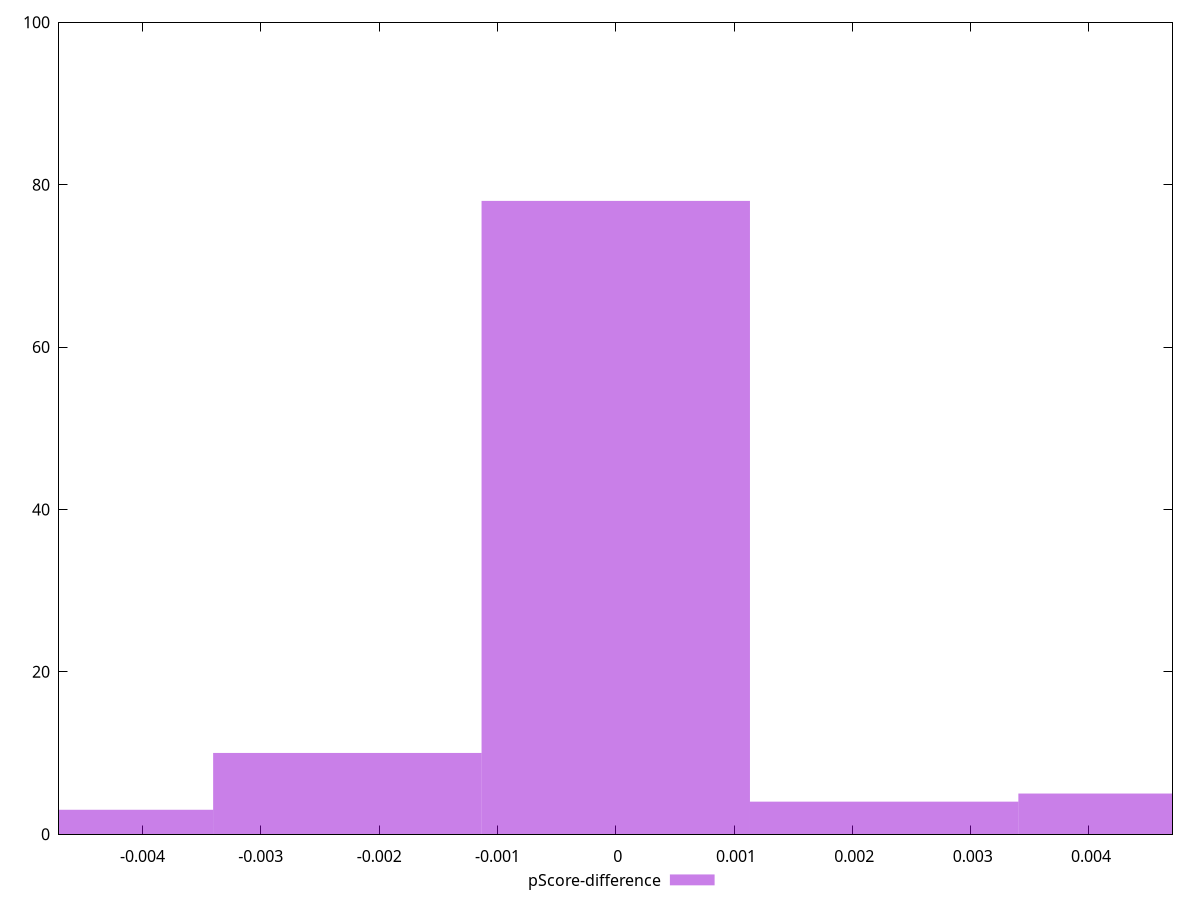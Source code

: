 reset

$pScoreDifference <<EOF
0 78
0.0022687126508336357 4
-0.0022687126508336357 10
0.004537425301667271 5
-0.004537425301667271 3
EOF

set key outside below
set boxwidth 0.0022687126508336357
set xrange [-0.004705882352941199:0.00470588235294115]
set yrange [0:100]
set trange [0:100]
set style fill transparent solid 0.5 noborder
set terminal svg size 640, 490 enhanced background rgb 'white'
set output "report_00015_2021-02-09T16-11-33.973Z/unused-javascript/samples/pages+cached/pScore-difference/histogram.svg"

plot $pScoreDifference title "pScore-difference" with boxes

reset
